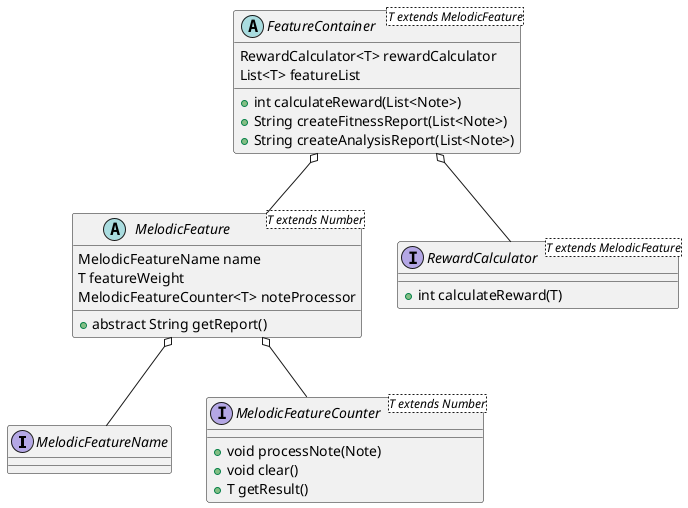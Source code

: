@startuml

interface MelodicFeatureName

interface MelodicFeatureCounter<T extends Number> {
    + void processNote(Note)
    + void clear()
    + T getResult()
}

abstract class MelodicFeature<T extends Number> {
    MelodicFeatureName name
    T featureWeight
    MelodicFeatureCounter<T> noteProcessor
    + abstract String getReport()
}

MelodicFeature o-- MelodicFeatureName
MelodicFeature o-- MelodicFeatureCounter

interface RewardCalculator<T extends MelodicFeature> {
    + int calculateReward(T)
}

abstract class FeatureContainer<T extends MelodicFeature> {
    RewardCalculator<T> rewardCalculator
    List<T> featureList
    + int calculateReward(List<Note>)
    + String createFitnessReport(List<Note>)
    + String createAnalysisReport(List<Note>)
}

FeatureContainer o-- MelodicFeature
FeatureContainer o-- RewardCalculator

@enduml